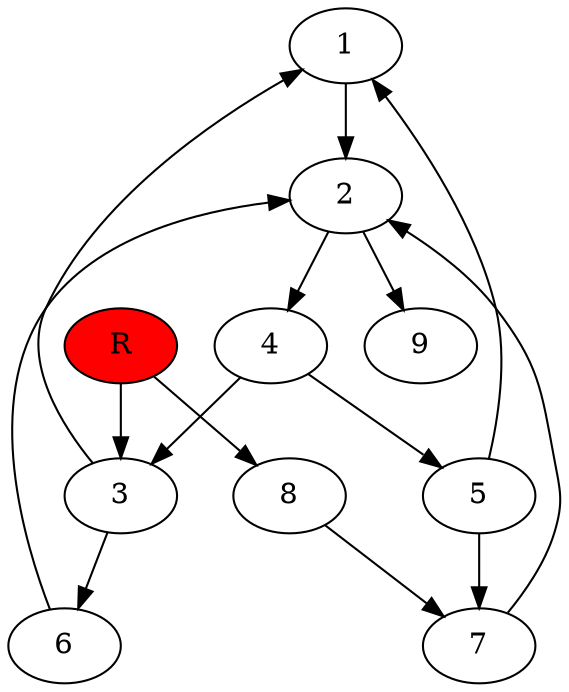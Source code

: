 digraph prb17791 {
	1
	2
	3
	4
	5
	6
	7
	8
	R [fillcolor="#ff0000" style=filled]
	1 -> 2
	2 -> 4
	2 -> 9
	3 -> 1
	3 -> 6
	4 -> 3
	4 -> 5
	5 -> 1
	5 -> 7
	6 -> 2
	7 -> 2
	8 -> 7
	R -> 3
	R -> 8
}
